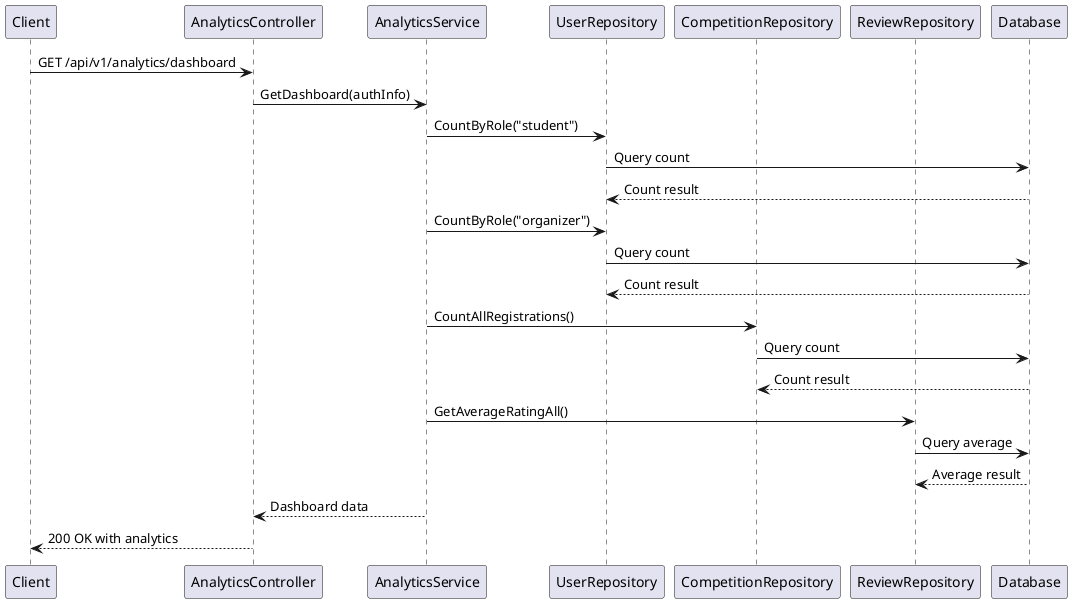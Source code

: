 @startuml
participant Client
participant AnalyticsController
participant AnalyticsService
participant UserRepository
participant CompetitionRepository
participant ReviewRepository
participant Database

Client -> AnalyticsController: GET /api/v1/analytics/dashboard
AnalyticsController -> AnalyticsService: GetDashboard(authInfo)
AnalyticsService -> UserRepository: CountByRole("student")
UserRepository -> Database: Query count
Database --> UserRepository: Count result
AnalyticsService -> UserRepository: CountByRole("organizer")
UserRepository -> Database: Query count
Database --> UserRepository: Count result
AnalyticsService -> CompetitionRepository: CountAllRegistrations()
CompetitionRepository -> Database: Query count
Database --> CompetitionRepository: Count result
AnalyticsService -> ReviewRepository: GetAverageRatingAll()
ReviewRepository -> Database: Query average
Database --> ReviewRepository: Average result
AnalyticsService --> AnalyticsController: Dashboard data
AnalyticsController --> Client: 200 OK with analytics
@enduml
